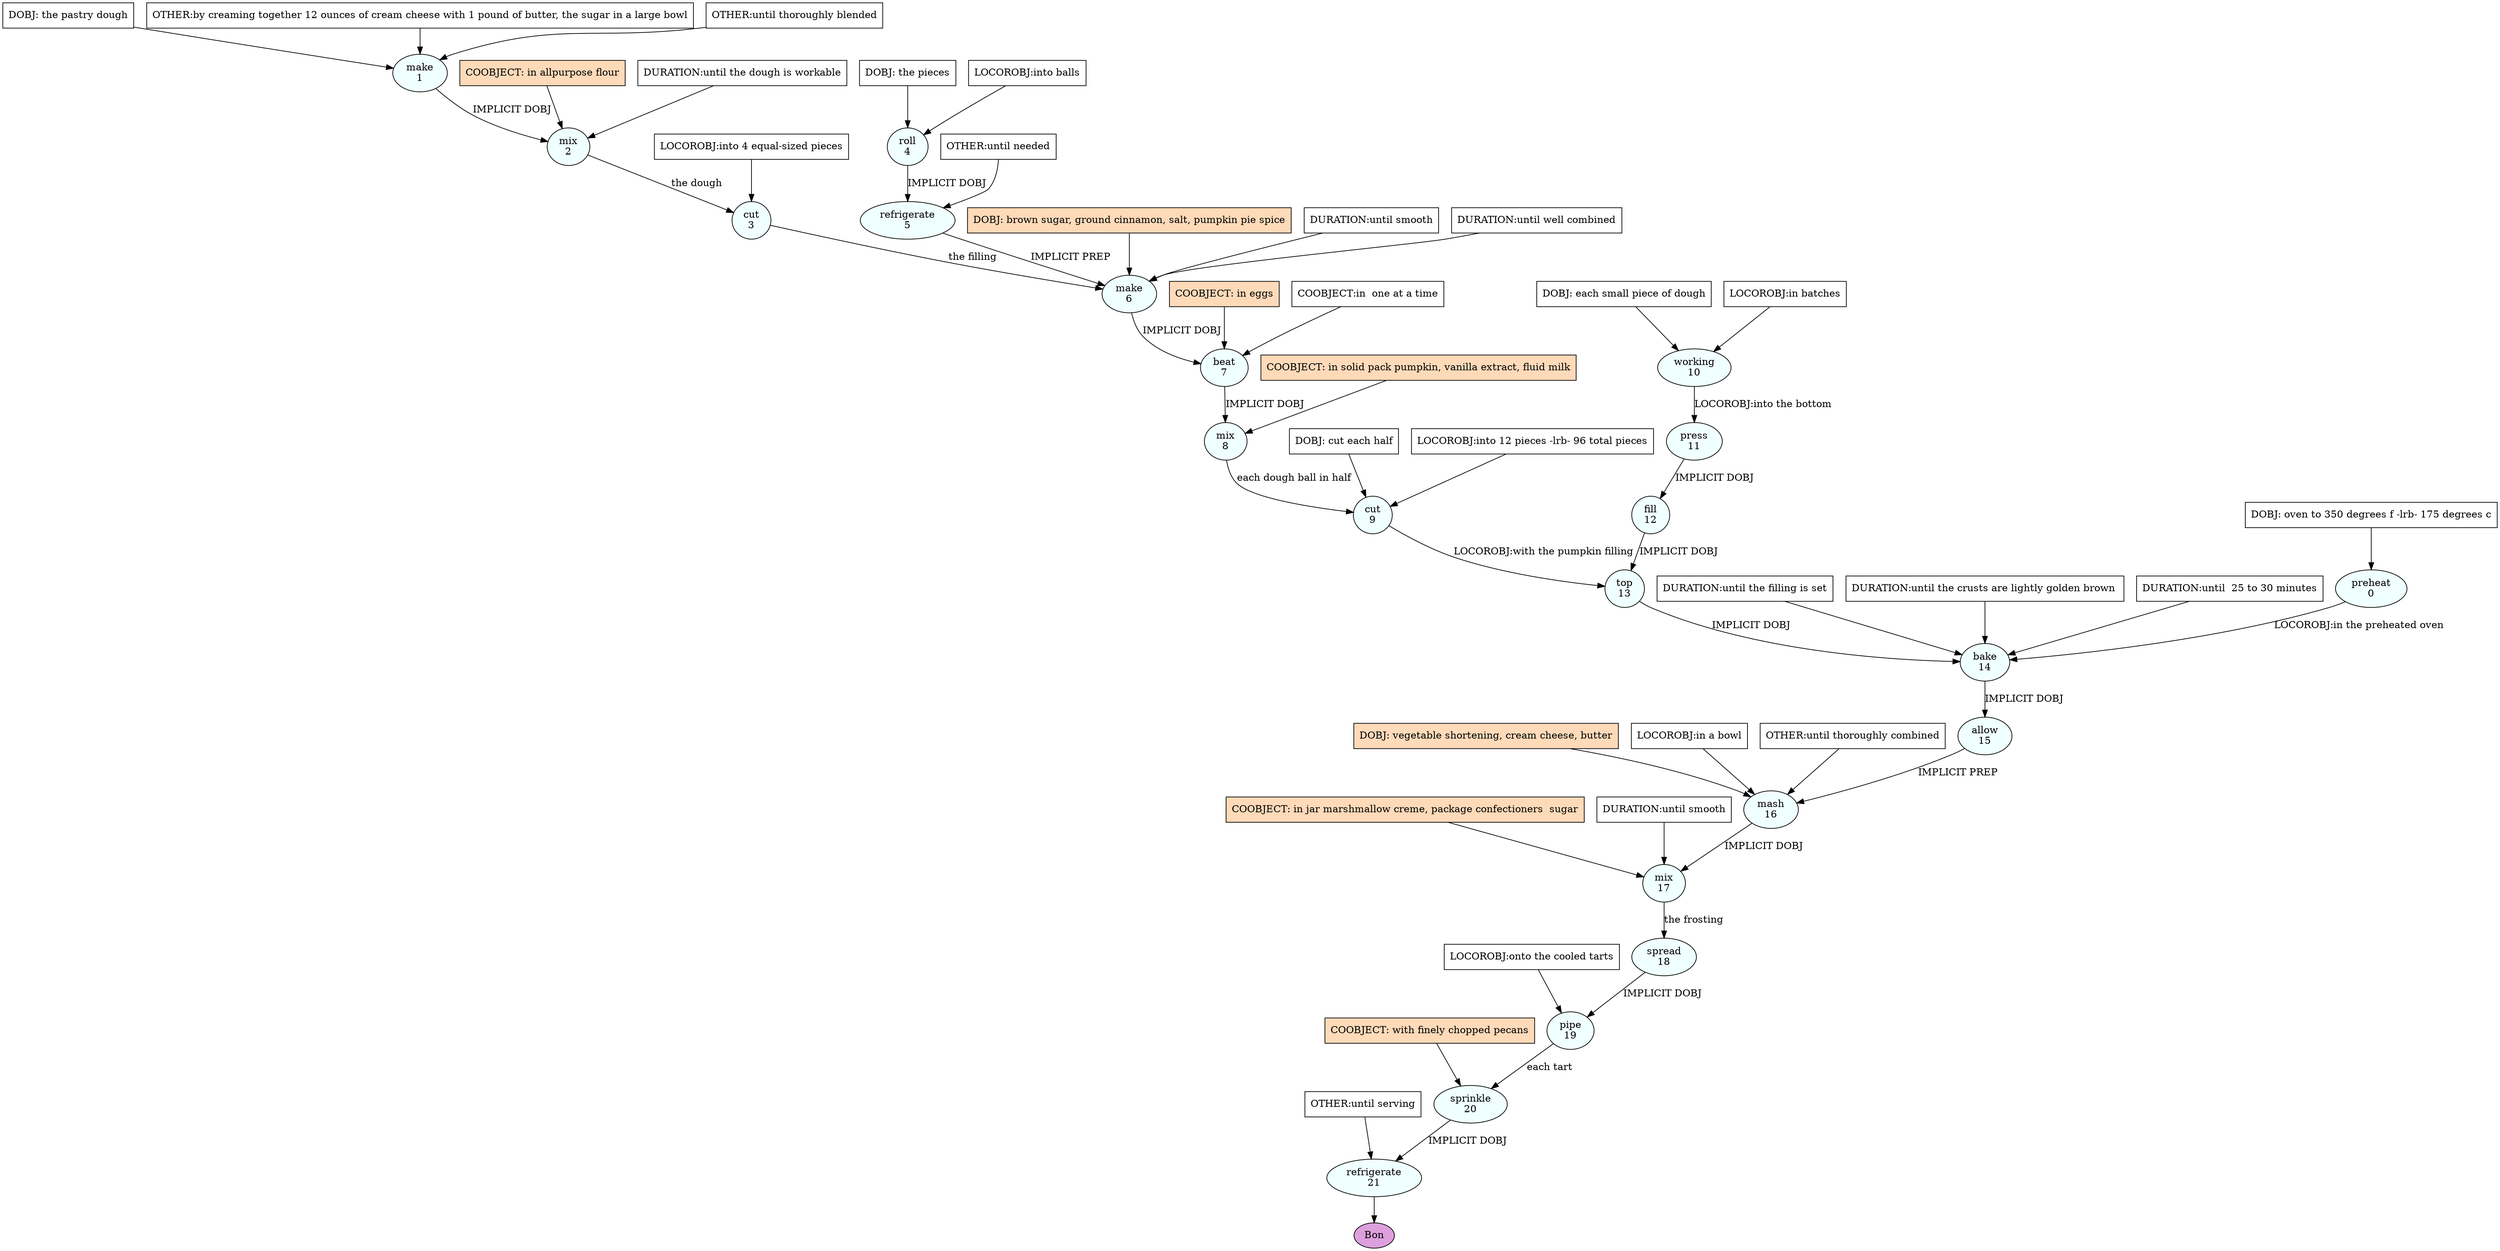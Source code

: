 digraph recipe {
E0[label="preheat
0", shape=oval, style=filled, fillcolor=azure]
E1[label="make
1", shape=oval, style=filled, fillcolor=azure]
E2[label="mix
2", shape=oval, style=filled, fillcolor=azure]
E3[label="cut
3", shape=oval, style=filled, fillcolor=azure]
E4[label="roll
4", shape=oval, style=filled, fillcolor=azure]
E5[label="refrigerate
5", shape=oval, style=filled, fillcolor=azure]
E6[label="make
6", shape=oval, style=filled, fillcolor=azure]
E7[label="beat
7", shape=oval, style=filled, fillcolor=azure]
E8[label="mix
8", shape=oval, style=filled, fillcolor=azure]
E9[label="cut
9", shape=oval, style=filled, fillcolor=azure]
E10[label="working
10", shape=oval, style=filled, fillcolor=azure]
E11[label="press
11", shape=oval, style=filled, fillcolor=azure]
E12[label="fill
12", shape=oval, style=filled, fillcolor=azure]
E13[label="top
13", shape=oval, style=filled, fillcolor=azure]
E14[label="bake
14", shape=oval, style=filled, fillcolor=azure]
E15[label="allow
15", shape=oval, style=filled, fillcolor=azure]
E16[label="mash
16", shape=oval, style=filled, fillcolor=azure]
E17[label="mix
17", shape=oval, style=filled, fillcolor=azure]
E18[label="spread
18", shape=oval, style=filled, fillcolor=azure]
E19[label="pipe
19", shape=oval, style=filled, fillcolor=azure]
E20[label="sprinkle
20", shape=oval, style=filled, fillcolor=azure]
E21[label="refrigerate
21", shape=oval, style=filled, fillcolor=azure]
D10[label="DOBJ: each small piece of dough", shape=box, style=filled, fillcolor=white]
D10 -> E10
P10_0[label="LOCOROBJ:in batches", shape=box, style=filled, fillcolor=white]
P10_0 -> E10
D1[label="DOBJ: the pastry dough", shape=box, style=filled, fillcolor=white]
D1 -> E1
P1_0[label="OTHER:by creaming together 12 ounces of cream cheese with 1 pound of butter, the sugar in a large bowl", shape=box, style=filled, fillcolor=white]
P1_0 -> E1
P1_1[label="OTHER:until thoroughly blended", shape=box, style=filled, fillcolor=white]
P1_1 -> E1
D4[label="DOBJ: the pieces", shape=box, style=filled, fillcolor=white]
D4 -> E4
P4_0[label="LOCOROBJ:into balls", shape=box, style=filled, fillcolor=white]
P4_0 -> E4
D0[label="DOBJ: oven to 350 degrees f -lrb- 175 degrees c", shape=box, style=filled, fillcolor=white]
D0 -> E0
E1 -> E2 [label="IMPLICIT DOBJ"]
P2_0_ing[label="COOBJECT: in allpurpose flour", shape=box, style=filled, fillcolor=peachpuff]
P2_0_ing -> E2
P2_1_0[label="DURATION:until the dough is workable", shape=box, style=filled, fillcolor=white]
P2_1_0 -> E2
E2 -> E3 [label="the dough"]
P3_0_0[label="LOCOROBJ:into 4 equal-sized pieces", shape=box, style=filled, fillcolor=white]
P3_0_0 -> E3
E4 -> E5 [label="IMPLICIT DOBJ"]
P5_0_0[label="OTHER:until needed", shape=box, style=filled, fillcolor=white]
P5_0_0 -> E5
D6_ing[label="DOBJ: brown sugar, ground cinnamon, salt, pumpkin pie spice", shape=box, style=filled, fillcolor=peachpuff]
D6_ing -> E6
E3 -> E6 [label="the filling "]
E5 -> E6 [label="IMPLICIT PREP"]
P6_1_0[label="DURATION:until smooth", shape=box, style=filled, fillcolor=white]
P6_1_0 -> E6
P6_1_1[label="DURATION:until well combined", shape=box, style=filled, fillcolor=white]
P6_1_1 -> E6
E6 -> E7 [label="IMPLICIT DOBJ"]
P7_0_ing[label="COOBJECT: in eggs", shape=box, style=filled, fillcolor=peachpuff]
P7_0_ing -> E7
P7_0_0[label="COOBJECT:in  one at a time", shape=box, style=filled, fillcolor=white]
P7_0_0 -> E7
E7 -> E8 [label="IMPLICIT DOBJ"]
P8_0_ing[label="COOBJECT: in solid pack pumpkin, vanilla extract, fluid milk", shape=box, style=filled, fillcolor=peachpuff]
P8_0_ing -> E8
E8 -> E9 [label="each dough ball in half "]
D9_1[label="DOBJ: cut each half", shape=box, style=filled, fillcolor=white]
D9_1 -> E9
P9_0_0[label="LOCOROBJ:into 12 pieces -lrb- 96 total pieces", shape=box, style=filled, fillcolor=white]
P9_0_0 -> E9
E10 -> E11 [label="LOCOROBJ:into the bottom"]
E11 -> E12 [label="IMPLICIT DOBJ"]
E12 -> E13 [label="IMPLICIT DOBJ"]
E9 -> E13 [label="LOCOROBJ:with the pumpkin filling"]
E13 -> E14 [label="IMPLICIT DOBJ"]
E0 -> E14 [label="LOCOROBJ:in the preheated oven"]
P14_1_0[label="DURATION:until the filling is set", shape=box, style=filled, fillcolor=white]
P14_1_0 -> E14
P14_1_1[label="DURATION:until the crusts are lightly golden brown ", shape=box, style=filled, fillcolor=white]
P14_1_1 -> E14
P14_1_2[label="DURATION:until  25 to 30 minutes", shape=box, style=filled, fillcolor=white]
P14_1_2 -> E14
E14 -> E15 [label="IMPLICIT DOBJ"]
D16_ing[label="DOBJ: vegetable shortening, cream cheese, butter", shape=box, style=filled, fillcolor=peachpuff]
D16_ing -> E16
E15 -> E16 [label="IMPLICIT PREP"]
P16_1_0[label="LOCOROBJ:in a bowl", shape=box, style=filled, fillcolor=white]
P16_1_0 -> E16
P16_2_0[label="OTHER:until thoroughly combined", shape=box, style=filled, fillcolor=white]
P16_2_0 -> E16
E16 -> E17 [label="IMPLICIT DOBJ"]
P17_0_ing[label="COOBJECT: in jar marshmallow creme, package confectioners  sugar", shape=box, style=filled, fillcolor=peachpuff]
P17_0_ing -> E17
P17_1_0[label="DURATION:until smooth", shape=box, style=filled, fillcolor=white]
P17_1_0 -> E17
E17 -> E18 [label="the frosting"]
E18 -> E19 [label="IMPLICIT DOBJ"]
P19_0_0[label="LOCOROBJ:onto the cooled tarts", shape=box, style=filled, fillcolor=white]
P19_0_0 -> E19
E19 -> E20 [label="each tart"]
P20_0_ing[label="COOBJECT: with finely chopped pecans", shape=box, style=filled, fillcolor=peachpuff]
P20_0_ing -> E20
E20 -> E21 [label="IMPLICIT DOBJ"]
P21_0_0[label="OTHER:until serving", shape=box, style=filled, fillcolor=white]
P21_0_0 -> E21
EOR[label="Bon", shape=oval, style=filled, fillcolor=plum]
E21 -> EOR
}
